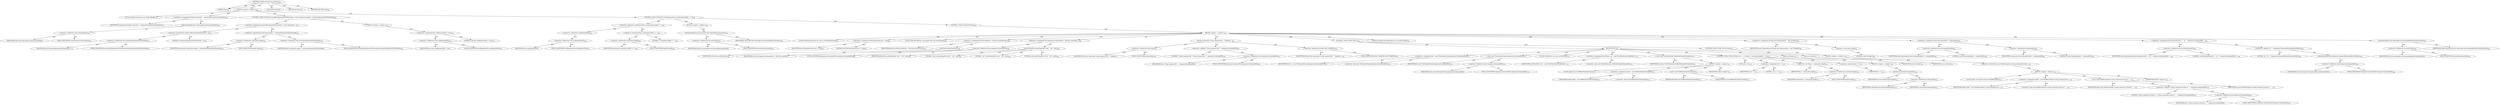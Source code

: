 digraph "setExecutableCommandLine" {  
"111669149711" [label = <(METHOD,setExecutableCommandLine)<SUB>348</SUB>> ]
"115964117020" [label = <(PARAM,this)<SUB>348</SUB>> ]
"25769803809" [label = <(BLOCK,&lt;empty&gt;,&lt;empty&gt;)<SUB>348</SUB>> ]
"94489280519" [label = <(LOCAL,String[] commands: java.lang.String[])<SUB>350</SUB>> ]
"30064771210" [label = <(&lt;operator&gt;.assignment,String[] commands = commandLine.getCommandline())<SUB>350</SUB>> ]
"68719476834" [label = <(IDENTIFIER,commands,String[] commands = commandLine.getCommandline())<SUB>350</SUB>> ]
"30064771211" [label = <(getCommandline,this.commandLine.getCommandline())<SUB>350</SUB>> ]
"30064771212" [label = <(&lt;operator&gt;.fieldAccess,this.commandLine)<SUB>350</SUB>> ]
"68719476835" [label = <(IDENTIFIER,this,this.commandLine.getCommandline())> ]
"55834574899" [label = <(FIELD_IDENTIFIER,commandLine,commandLine)<SUB>350</SUB>> ]
"47244640270" [label = <(CONTROL_STRUCTURE,IF,if (automaticResponseFileThreshold &gt; 0 &amp;&amp; commands.length &gt; automaticResponseFileThreshold))<SUB>352</SUB>> ]
"30064771213" [label = <(&lt;operator&gt;.logicalAnd,automaticResponseFileThreshold &gt; 0 &amp;&amp; commands....)<SUB>352</SUB>> ]
"30064771214" [label = <(&lt;operator&gt;.greaterThan,automaticResponseFileThreshold &gt; 0)<SUB>352</SUB>> ]
"30064771215" [label = <(&lt;operator&gt;.fieldAccess,this.automaticResponseFileThreshold)<SUB>352</SUB>> ]
"68719476836" [label = <(IDENTIFIER,this,automaticResponseFileThreshold &gt; 0)> ]
"55834574900" [label = <(FIELD_IDENTIFIER,automaticResponseFileThreshold,automaticResponseFileThreshold)<SUB>352</SUB>> ]
"90194313234" [label = <(LITERAL,0,automaticResponseFileThreshold &gt; 0)<SUB>352</SUB>> ]
"30064771216" [label = <(&lt;operator&gt;.greaterThan,commands.length &gt; automaticResponseFileThreshold)<SUB>353</SUB>> ]
"30064771217" [label = <(&lt;operator&gt;.fieldAccess,commands.length)<SUB>353</SUB>> ]
"68719476837" [label = <(IDENTIFIER,commands,commands.length &gt; automaticResponseFileThreshold)<SUB>353</SUB>> ]
"55834574901" [label = <(FIELD_IDENTIFIER,length,length)<SUB>353</SUB>> ]
"30064771218" [label = <(&lt;operator&gt;.fieldAccess,this.automaticResponseFileThreshold)<SUB>353</SUB>> ]
"68719476838" [label = <(IDENTIFIER,this,commands.length &gt; automaticResponseFileThreshold)> ]
"55834574902" [label = <(FIELD_IDENTIFIER,automaticResponseFileThreshold,automaticResponseFileThreshold)<SUB>353</SUB>> ]
"25769803810" [label = <(BLOCK,&lt;empty&gt;,&lt;empty&gt;)<SUB>353</SUB>> ]
"30064771219" [label = <(&lt;operator&gt;.assignment,this.useResponseFile = true)<SUB>354</SUB>> ]
"30064771220" [label = <(&lt;operator&gt;.fieldAccess,this.useResponseFile)<SUB>354</SUB>> ]
"68719476839" [label = <(IDENTIFIER,this,this.useResponseFile = true)> ]
"55834574903" [label = <(FIELD_IDENTIFIER,useResponseFile,useResponseFile)<SUB>354</SUB>> ]
"90194313235" [label = <(LITERAL,true,this.useResponseFile = true)<SUB>354</SUB>> ]
"47244640271" [label = <(CONTROL_STRUCTURE,IF,if (!useResponseFile || commands.length &lt;= 1))<SUB>356</SUB>> ]
"30064771221" [label = <(&lt;operator&gt;.logicalOr,!useResponseFile || commands.length &lt;= 1)<SUB>356</SUB>> ]
"30064771222" [label = <(&lt;operator&gt;.logicalNot,!useResponseFile)<SUB>356</SUB>> ]
"30064771223" [label = <(&lt;operator&gt;.fieldAccess,this.useResponseFile)<SUB>356</SUB>> ]
"68719476840" [label = <(IDENTIFIER,this,!useResponseFile)> ]
"55834574904" [label = <(FIELD_IDENTIFIER,useResponseFile,useResponseFile)<SUB>356</SUB>> ]
"30064771224" [label = <(&lt;operator&gt;.lessEqualsThan,commands.length &lt;= 1)<SUB>356</SUB>> ]
"30064771225" [label = <(&lt;operator&gt;.fieldAccess,commands.length)<SUB>356</SUB>> ]
"68719476841" [label = <(IDENTIFIER,commands,commands.length &lt;= 1)<SUB>356</SUB>> ]
"55834574905" [label = <(FIELD_IDENTIFIER,length,length)<SUB>356</SUB>> ]
"90194313236" [label = <(LITERAL,1,commands.length &lt;= 1)<SUB>356</SUB>> ]
"25769803811" [label = <(BLOCK,&lt;empty&gt;,&lt;empty&gt;)<SUB>356</SUB>> ]
"30064771226" [label = <(setCommandline,this.executable.setCommandline(commands))<SUB>358</SUB>> ]
"30064771227" [label = <(&lt;operator&gt;.fieldAccess,this.executable)<SUB>358</SUB>> ]
"68719476842" [label = <(IDENTIFIER,this,this.executable.setCommandline(commands))> ]
"55834574906" [label = <(FIELD_IDENTIFIER,executable,executable)<SUB>358</SUB>> ]
"68719476843" [label = <(IDENTIFIER,commands,this.executable.setCommandline(commands))<SUB>358</SUB>> ]
"47244640272" [label = <(CONTROL_STRUCTURE,ELSE,else)<SUB>359</SUB>> ]
"25769803812" [label = <(BLOCK,&lt;empty&gt;,&lt;empty&gt;)<SUB>359</SUB>> ]
"94489280520" [label = <(LOCAL,FileOutputStream fos: java.io.FileOutputStream)<SUB>363</SUB>> ]
"30064771228" [label = <(&lt;operator&gt;.assignment,FileOutputStream fos = null)<SUB>363</SUB>> ]
"68719476844" [label = <(IDENTIFIER,fos,FileOutputStream fos = null)<SUB>363</SUB>> ]
"90194313237" [label = <(LITERAL,null,FileOutputStream fos = null)<SUB>363</SUB>> ]
"94489280521" [label = <(LOCAL,FileUtils fileUtils: org.apache.tools.ant.util.FileUtils)<SUB>364</SUB>> ]
"30064771229" [label = <(&lt;operator&gt;.assignment,FileUtils fileUtils = FileUtils.newFileUtils())<SUB>364</SUB>> ]
"68719476845" [label = <(IDENTIFIER,fileUtils,FileUtils fileUtils = FileUtils.newFileUtils())<SUB>364</SUB>> ]
"30064771230" [label = <(newFileUtils,newFileUtils())<SUB>364</SUB>> ]
"68719476846" [label = <(IDENTIFIER,FileUtils,newFileUtils())<SUB>364</SUB>> ]
"30064771231" [label = <(&lt;operator&gt;.assignment,this.temporaryCommandFile = fileUtils.createTem...)<SUB>366</SUB>> ]
"30064771232" [label = <(&lt;operator&gt;.fieldAccess,this.temporaryCommandFile)<SUB>366</SUB>> ]
"68719476847" [label = <(IDENTIFIER,this,this.temporaryCommandFile = fileUtils.createTem...)> ]
"55834574907" [label = <(FIELD_IDENTIFIER,temporaryCommandFile,temporaryCommandFile)<SUB>366</SUB>> ]
"30064771233" [label = <(createTempFile,createTempFile(&quot;cmd&quot;, &quot;.txt&quot;, null))<SUB>366</SUB>> ]
"68719476848" [label = <(IDENTIFIER,fileUtils,createTempFile(&quot;cmd&quot;, &quot;.txt&quot;, null))<SUB>366</SUB>> ]
"90194313238" [label = <(LITERAL,&quot;cmd&quot;,createTempFile(&quot;cmd&quot;, &quot;.txt&quot;, null))<SUB>366</SUB>> ]
"90194313239" [label = <(LITERAL,&quot;.txt&quot;,createTempFile(&quot;cmd&quot;, &quot;.txt&quot;, null))<SUB>366</SUB>> ]
"90194313240" [label = <(LITERAL,null,createTempFile(&quot;cmd&quot;, &quot;.txt&quot;, null))<SUB>366</SUB>> ]
"30064771234" [label = <(log,this.owner.log(&quot;Using response file&quot; + temporar...)<SUB>367</SUB>> ]
"30064771235" [label = <(&lt;operator&gt;.fieldAccess,this.owner)<SUB>367</SUB>> ]
"68719476849" [label = <(IDENTIFIER,this,this.owner.log(&quot;Using response file&quot; + temporar...)> ]
"55834574908" [label = <(FIELD_IDENTIFIER,owner,owner)<SUB>367</SUB>> ]
"30064771236" [label = <(&lt;operator&gt;.addition,&quot;Using response file&quot; + temporaryCommandFile)<SUB>367</SUB>> ]
"90194313241" [label = <(LITERAL,&quot;Using response file&quot;,&quot;Using response file&quot; + temporaryCommandFile)<SUB>367</SUB>> ]
"30064771237" [label = <(&lt;operator&gt;.fieldAccess,this.temporaryCommandFile)<SUB>367</SUB>> ]
"68719476850" [label = <(IDENTIFIER,this,&quot;Using response file&quot; + temporaryCommandFile)> ]
"55834574909" [label = <(FIELD_IDENTIFIER,temporaryCommandFile,temporaryCommandFile)<SUB>367</SUB>> ]
"30064771238" [label = <(&lt;operator&gt;.fieldAccess,Project.MSG_VERBOSE)<SUB>367</SUB>> ]
"68719476851" [label = <(IDENTIFIER,Project,this.owner.log(&quot;Using response file&quot; + temporar...)<SUB>367</SUB>> ]
"55834574910" [label = <(FIELD_IDENTIFIER,MSG_VERBOSE,MSG_VERBOSE)<SUB>367</SUB>> ]
"47244640273" [label = <(CONTROL_STRUCTURE,TRY,try)<SUB>369</SUB>> ]
"25769803813" [label = <(BLOCK,try,try)<SUB>369</SUB>> ]
"30064771239" [label = <(&lt;operator&gt;.assignment,fos = new FileOutputStream(temporaryCommandFile))<SUB>370</SUB>> ]
"68719476852" [label = <(IDENTIFIER,fos,fos = new FileOutputStream(temporaryCommandFile))<SUB>370</SUB>> ]
"30064771240" [label = <(&lt;operator&gt;.alloc,new FileOutputStream(temporaryCommandFile))<SUB>370</SUB>> ]
"30064771241" [label = <(&lt;init&gt;,new FileOutputStream(temporaryCommandFile))<SUB>370</SUB>> ]
"68719476853" [label = <(IDENTIFIER,fos,new FileOutputStream(temporaryCommandFile))<SUB>370</SUB>> ]
"30064771242" [label = <(&lt;operator&gt;.fieldAccess,this.temporaryCommandFile)<SUB>370</SUB>> ]
"68719476854" [label = <(IDENTIFIER,this,new FileOutputStream(temporaryCommandFile))> ]
"55834574911" [label = <(FIELD_IDENTIFIER,temporaryCommandFile,temporaryCommandFile)<SUB>370</SUB>> ]
"94489280522" [label = <(LOCAL,PrintWriter out: java.io.PrintWriter)<SUB>371</SUB>> ]
"30064771243" [label = <(&lt;operator&gt;.assignment,PrintWriter out = new PrintWriter(new BufferedO...)<SUB>371</SUB>> ]
"68719476855" [label = <(IDENTIFIER,out,PrintWriter out = new PrintWriter(new BufferedO...)<SUB>371</SUB>> ]
"30064771244" [label = <(&lt;operator&gt;.alloc,new PrintWriter(new BufferedOutputStream(fos)))<SUB>371</SUB>> ]
"30064771245" [label = <(&lt;init&gt;,new PrintWriter(new BufferedOutputStream(fos)))<SUB>371</SUB>> ]
"68719476856" [label = <(IDENTIFIER,out,new PrintWriter(new BufferedOutputStream(fos)))<SUB>371</SUB>> ]
"25769803814" [label = <(BLOCK,&lt;empty&gt;,&lt;empty&gt;)<SUB>371</SUB>> ]
"94489280523" [label = <(LOCAL,$obj4: java.io.BufferedOutputStream)<SUB>371</SUB>> ]
"30064771246" [label = <(&lt;operator&gt;.assignment,$obj4 = new BufferedOutputStream(fos))<SUB>371</SUB>> ]
"68719476857" [label = <(IDENTIFIER,$obj4,$obj4 = new BufferedOutputStream(fos))<SUB>371</SUB>> ]
"30064771247" [label = <(&lt;operator&gt;.alloc,new BufferedOutputStream(fos))<SUB>371</SUB>> ]
"30064771248" [label = <(&lt;init&gt;,new BufferedOutputStream(fos))<SUB>371</SUB>> ]
"68719476858" [label = <(IDENTIFIER,$obj4,new BufferedOutputStream(fos))<SUB>371</SUB>> ]
"68719476859" [label = <(IDENTIFIER,fos,new BufferedOutputStream(fos))<SUB>371</SUB>> ]
"68719476860" [label = <(IDENTIFIER,$obj4,&lt;empty&gt;)<SUB>371</SUB>> ]
"47244640274" [label = <(CONTROL_STRUCTURE,FOR,for (int i = 1; Some(i &lt; commands.length); ++i))<SUB>373</SUB>> ]
"94489280524" [label = <(LOCAL,int i: int)<SUB>373</SUB>> ]
"30064771249" [label = <(&lt;operator&gt;.assignment,int i = 1)<SUB>373</SUB>> ]
"68719476861" [label = <(IDENTIFIER,i,int i = 1)<SUB>373</SUB>> ]
"90194313242" [label = <(LITERAL,1,int i = 1)<SUB>373</SUB>> ]
"30064771250" [label = <(&lt;operator&gt;.lessThan,i &lt; commands.length)<SUB>373</SUB>> ]
"68719476862" [label = <(IDENTIFIER,i,i &lt; commands.length)<SUB>373</SUB>> ]
"30064771251" [label = <(&lt;operator&gt;.fieldAccess,commands.length)<SUB>373</SUB>> ]
"68719476863" [label = <(IDENTIFIER,commands,i &lt; commands.length)<SUB>373</SUB>> ]
"55834574912" [label = <(FIELD_IDENTIFIER,length,length)<SUB>373</SUB>> ]
"30064771252" [label = <(&lt;operator&gt;.preIncrement,++i)<SUB>373</SUB>> ]
"68719476864" [label = <(IDENTIFIER,i,++i)<SUB>373</SUB>> ]
"25769803815" [label = <(BLOCK,&lt;empty&gt;,&lt;empty&gt;)<SUB>373</SUB>> ]
"30064771253" [label = <(println,out.println(commands[i]))<SUB>374</SUB>> ]
"68719476865" [label = <(IDENTIFIER,out,out.println(commands[i]))<SUB>374</SUB>> ]
"30064771254" [label = <(&lt;operator&gt;.indexAccess,commands[i])<SUB>374</SUB>> ]
"68719476866" [label = <(IDENTIFIER,commands,out.println(commands[i]))<SUB>374</SUB>> ]
"68719476867" [label = <(IDENTIFIER,i,out.println(commands[i]))<SUB>374</SUB>> ]
"30064771255" [label = <(flush,out.flush())<SUB>376</SUB>> ]
"68719476868" [label = <(IDENTIFIER,out,out.flush())<SUB>376</SUB>> ]
"30064771256" [label = <(close,out.close())<SUB>377</SUB>> ]
"68719476869" [label = <(IDENTIFIER,out,out.close())<SUB>377</SUB>> ]
"47244640275" [label = <(CONTROL_STRUCTURE,CATCH,catch)<SUB>378</SUB>> ]
"25769803816" [label = <(BLOCK,&lt;empty&gt;,&lt;empty&gt;)<SUB>378</SUB>> ]
"30064771257" [label = <(&lt;operator&gt;.throw,throw new BuildException(&quot;saving command stream...)<SUB>379</SUB>> ]
"25769803817" [label = <(BLOCK,&lt;empty&gt;,&lt;empty&gt;)<SUB>379</SUB>> ]
"94489280525" [label = <(LOCAL,$obj5: org.apache.tools.ant.BuildException)<SUB>379</SUB>> ]
"30064771258" [label = <(&lt;operator&gt;.assignment,$obj5 = new BuildException(&quot;saving command stre...)<SUB>379</SUB>> ]
"68719476870" [label = <(IDENTIFIER,$obj5,$obj5 = new BuildException(&quot;saving command stre...)<SUB>379</SUB>> ]
"30064771259" [label = <(&lt;operator&gt;.alloc,new BuildException(&quot;saving command stream to &quot; ...)<SUB>379</SUB>> ]
"30064771260" [label = <(&lt;init&gt;,new BuildException(&quot;saving command stream to &quot; ...)<SUB>379</SUB>> ]
"68719476871" [label = <(IDENTIFIER,$obj5,new BuildException(&quot;saving command stream to &quot; ...)<SUB>379</SUB>> ]
"30064771261" [label = <(&lt;operator&gt;.addition,&quot;saving command stream to &quot; + temporaryCommandFile)<SUB>379</SUB>> ]
"90194313243" [label = <(LITERAL,&quot;saving command stream to &quot;,&quot;saving command stream to &quot; + temporaryCommandFile)<SUB>379</SUB>> ]
"30064771262" [label = <(&lt;operator&gt;.fieldAccess,this.temporaryCommandFile)<SUB>379</SUB>> ]
"68719476872" [label = <(IDENTIFIER,this,&quot;saving command stream to &quot; + temporaryCommandFile)> ]
"55834574913" [label = <(FIELD_IDENTIFIER,temporaryCommandFile,temporaryCommandFile)<SUB>379</SUB>> ]
"68719476873" [label = <(IDENTIFIER,ex,new BuildException(&quot;saving command stream to &quot; ...)<SUB>379</SUB>> ]
"68719476874" [label = <(IDENTIFIER,$obj5,&lt;empty&gt;)<SUB>379</SUB>> ]
"94489280526" [label = <(LOCAL,String[] newCommandLine: java.lang.String[])<SUB>382</SUB>> ]
"30064771263" [label = <(&lt;operator&gt;.assignment,String[] newCommandLine = new String[2])<SUB>382</SUB>> ]
"68719476875" [label = <(IDENTIFIER,newCommandLine,String[] newCommandLine = new String[2])<SUB>382</SUB>> ]
"30064771264" [label = <(&lt;operator&gt;.alloc,new String[2])> ]
"90194313244" [label = <(LITERAL,2,new String[2])<SUB>382</SUB>> ]
"30064771265" [label = <(&lt;operator&gt;.assignment,newCommandLine[0] = commands[0])<SUB>383</SUB>> ]
"30064771266" [label = <(&lt;operator&gt;.indexAccess,newCommandLine[0])<SUB>383</SUB>> ]
"68719476876" [label = <(IDENTIFIER,newCommandLine,newCommandLine[0] = commands[0])<SUB>383</SUB>> ]
"90194313245" [label = <(LITERAL,0,newCommandLine[0] = commands[0])<SUB>383</SUB>> ]
"30064771267" [label = <(&lt;operator&gt;.indexAccess,commands[0])<SUB>383</SUB>> ]
"68719476877" [label = <(IDENTIFIER,commands,newCommandLine[0] = commands[0])<SUB>383</SUB>> ]
"90194313246" [label = <(LITERAL,0,newCommandLine[0] = commands[0])<SUB>383</SUB>> ]
"30064771268" [label = <(&lt;operator&gt;.assignment,newCommandLine[1] = &quot;@&quot; + temporaryCommandFile....)<SUB>384</SUB>> ]
"30064771269" [label = <(&lt;operator&gt;.indexAccess,newCommandLine[1])<SUB>384</SUB>> ]
"68719476878" [label = <(IDENTIFIER,newCommandLine,newCommandLine[1] = &quot;@&quot; + temporaryCommandFile....)<SUB>384</SUB>> ]
"90194313247" [label = <(LITERAL,1,newCommandLine[1] = &quot;@&quot; + temporaryCommandFile....)<SUB>384</SUB>> ]
"30064771270" [label = <(&lt;operator&gt;.addition,&quot;@&quot; + temporaryCommandFile.getAbsolutePath())<SUB>384</SUB>> ]
"90194313248" [label = <(LITERAL,&quot;@&quot;,&quot;@&quot; + temporaryCommandFile.getAbsolutePath())<SUB>384</SUB>> ]
"30064771271" [label = <(getAbsolutePath,this.temporaryCommandFile.getAbsolutePath())<SUB>384</SUB>> ]
"30064771272" [label = <(&lt;operator&gt;.fieldAccess,this.temporaryCommandFile)<SUB>384</SUB>> ]
"68719476879" [label = <(IDENTIFIER,this,this.temporaryCommandFile.getAbsolutePath())> ]
"55834574914" [label = <(FIELD_IDENTIFIER,temporaryCommandFile,temporaryCommandFile)<SUB>384</SUB>> ]
"30064771273" [label = <(setCommandline,this.executable.setCommandline(newCommandLine))<SUB>385</SUB>> ]
"30064771274" [label = <(&lt;operator&gt;.fieldAccess,this.executable)<SUB>385</SUB>> ]
"68719476880" [label = <(IDENTIFIER,this,this.executable.setCommandline(newCommandLine))> ]
"55834574915" [label = <(FIELD_IDENTIFIER,executable,executable)<SUB>385</SUB>> ]
"68719476881" [label = <(IDENTIFIER,newCommandLine,this.executable.setCommandline(newCommandLine))<SUB>385</SUB>> ]
"133143986217" [label = <(MODIFIER,PRIVATE)> ]
"133143986218" [label = <(MODIFIER,VIRTUAL)> ]
"128849018895" [label = <(METHOD_RETURN,void)<SUB>348</SUB>> ]
  "111669149711" -> "115964117020"  [ label = "AST: "] 
  "111669149711" -> "25769803809"  [ label = "AST: "] 
  "111669149711" -> "133143986217"  [ label = "AST: "] 
  "111669149711" -> "133143986218"  [ label = "AST: "] 
  "111669149711" -> "128849018895"  [ label = "AST: "] 
  "25769803809" -> "94489280519"  [ label = "AST: "] 
  "25769803809" -> "30064771210"  [ label = "AST: "] 
  "25769803809" -> "47244640270"  [ label = "AST: "] 
  "25769803809" -> "47244640271"  [ label = "AST: "] 
  "30064771210" -> "68719476834"  [ label = "AST: "] 
  "30064771210" -> "30064771211"  [ label = "AST: "] 
  "30064771211" -> "30064771212"  [ label = "AST: "] 
  "30064771212" -> "68719476835"  [ label = "AST: "] 
  "30064771212" -> "55834574899"  [ label = "AST: "] 
  "47244640270" -> "30064771213"  [ label = "AST: "] 
  "47244640270" -> "25769803810"  [ label = "AST: "] 
  "30064771213" -> "30064771214"  [ label = "AST: "] 
  "30064771213" -> "30064771216"  [ label = "AST: "] 
  "30064771214" -> "30064771215"  [ label = "AST: "] 
  "30064771214" -> "90194313234"  [ label = "AST: "] 
  "30064771215" -> "68719476836"  [ label = "AST: "] 
  "30064771215" -> "55834574900"  [ label = "AST: "] 
  "30064771216" -> "30064771217"  [ label = "AST: "] 
  "30064771216" -> "30064771218"  [ label = "AST: "] 
  "30064771217" -> "68719476837"  [ label = "AST: "] 
  "30064771217" -> "55834574901"  [ label = "AST: "] 
  "30064771218" -> "68719476838"  [ label = "AST: "] 
  "30064771218" -> "55834574902"  [ label = "AST: "] 
  "25769803810" -> "30064771219"  [ label = "AST: "] 
  "30064771219" -> "30064771220"  [ label = "AST: "] 
  "30064771219" -> "90194313235"  [ label = "AST: "] 
  "30064771220" -> "68719476839"  [ label = "AST: "] 
  "30064771220" -> "55834574903"  [ label = "AST: "] 
  "47244640271" -> "30064771221"  [ label = "AST: "] 
  "47244640271" -> "25769803811"  [ label = "AST: "] 
  "47244640271" -> "47244640272"  [ label = "AST: "] 
  "30064771221" -> "30064771222"  [ label = "AST: "] 
  "30064771221" -> "30064771224"  [ label = "AST: "] 
  "30064771222" -> "30064771223"  [ label = "AST: "] 
  "30064771223" -> "68719476840"  [ label = "AST: "] 
  "30064771223" -> "55834574904"  [ label = "AST: "] 
  "30064771224" -> "30064771225"  [ label = "AST: "] 
  "30064771224" -> "90194313236"  [ label = "AST: "] 
  "30064771225" -> "68719476841"  [ label = "AST: "] 
  "30064771225" -> "55834574905"  [ label = "AST: "] 
  "25769803811" -> "30064771226"  [ label = "AST: "] 
  "30064771226" -> "30064771227"  [ label = "AST: "] 
  "30064771226" -> "68719476843"  [ label = "AST: "] 
  "30064771227" -> "68719476842"  [ label = "AST: "] 
  "30064771227" -> "55834574906"  [ label = "AST: "] 
  "47244640272" -> "25769803812"  [ label = "AST: "] 
  "25769803812" -> "94489280520"  [ label = "AST: "] 
  "25769803812" -> "30064771228"  [ label = "AST: "] 
  "25769803812" -> "94489280521"  [ label = "AST: "] 
  "25769803812" -> "30064771229"  [ label = "AST: "] 
  "25769803812" -> "30064771231"  [ label = "AST: "] 
  "25769803812" -> "30064771234"  [ label = "AST: "] 
  "25769803812" -> "47244640273"  [ label = "AST: "] 
  "25769803812" -> "94489280526"  [ label = "AST: "] 
  "25769803812" -> "30064771263"  [ label = "AST: "] 
  "25769803812" -> "30064771265"  [ label = "AST: "] 
  "25769803812" -> "30064771268"  [ label = "AST: "] 
  "25769803812" -> "30064771273"  [ label = "AST: "] 
  "30064771228" -> "68719476844"  [ label = "AST: "] 
  "30064771228" -> "90194313237"  [ label = "AST: "] 
  "30064771229" -> "68719476845"  [ label = "AST: "] 
  "30064771229" -> "30064771230"  [ label = "AST: "] 
  "30064771230" -> "68719476846"  [ label = "AST: "] 
  "30064771231" -> "30064771232"  [ label = "AST: "] 
  "30064771231" -> "30064771233"  [ label = "AST: "] 
  "30064771232" -> "68719476847"  [ label = "AST: "] 
  "30064771232" -> "55834574907"  [ label = "AST: "] 
  "30064771233" -> "68719476848"  [ label = "AST: "] 
  "30064771233" -> "90194313238"  [ label = "AST: "] 
  "30064771233" -> "90194313239"  [ label = "AST: "] 
  "30064771233" -> "90194313240"  [ label = "AST: "] 
  "30064771234" -> "30064771235"  [ label = "AST: "] 
  "30064771234" -> "30064771236"  [ label = "AST: "] 
  "30064771234" -> "30064771238"  [ label = "AST: "] 
  "30064771235" -> "68719476849"  [ label = "AST: "] 
  "30064771235" -> "55834574908"  [ label = "AST: "] 
  "30064771236" -> "90194313241"  [ label = "AST: "] 
  "30064771236" -> "30064771237"  [ label = "AST: "] 
  "30064771237" -> "68719476850"  [ label = "AST: "] 
  "30064771237" -> "55834574909"  [ label = "AST: "] 
  "30064771238" -> "68719476851"  [ label = "AST: "] 
  "30064771238" -> "55834574910"  [ label = "AST: "] 
  "47244640273" -> "25769803813"  [ label = "AST: "] 
  "47244640273" -> "47244640275"  [ label = "AST: "] 
  "25769803813" -> "30064771239"  [ label = "AST: "] 
  "25769803813" -> "30064771241"  [ label = "AST: "] 
  "25769803813" -> "94489280522"  [ label = "AST: "] 
  "25769803813" -> "30064771243"  [ label = "AST: "] 
  "25769803813" -> "30064771245"  [ label = "AST: "] 
  "25769803813" -> "47244640274"  [ label = "AST: "] 
  "25769803813" -> "30064771255"  [ label = "AST: "] 
  "25769803813" -> "30064771256"  [ label = "AST: "] 
  "30064771239" -> "68719476852"  [ label = "AST: "] 
  "30064771239" -> "30064771240"  [ label = "AST: "] 
  "30064771241" -> "68719476853"  [ label = "AST: "] 
  "30064771241" -> "30064771242"  [ label = "AST: "] 
  "30064771242" -> "68719476854"  [ label = "AST: "] 
  "30064771242" -> "55834574911"  [ label = "AST: "] 
  "30064771243" -> "68719476855"  [ label = "AST: "] 
  "30064771243" -> "30064771244"  [ label = "AST: "] 
  "30064771245" -> "68719476856"  [ label = "AST: "] 
  "30064771245" -> "25769803814"  [ label = "AST: "] 
  "25769803814" -> "94489280523"  [ label = "AST: "] 
  "25769803814" -> "30064771246"  [ label = "AST: "] 
  "25769803814" -> "30064771248"  [ label = "AST: "] 
  "25769803814" -> "68719476860"  [ label = "AST: "] 
  "30064771246" -> "68719476857"  [ label = "AST: "] 
  "30064771246" -> "30064771247"  [ label = "AST: "] 
  "30064771248" -> "68719476858"  [ label = "AST: "] 
  "30064771248" -> "68719476859"  [ label = "AST: "] 
  "47244640274" -> "94489280524"  [ label = "AST: "] 
  "47244640274" -> "30064771249"  [ label = "AST: "] 
  "47244640274" -> "30064771250"  [ label = "AST: "] 
  "47244640274" -> "30064771252"  [ label = "AST: "] 
  "47244640274" -> "25769803815"  [ label = "AST: "] 
  "30064771249" -> "68719476861"  [ label = "AST: "] 
  "30064771249" -> "90194313242"  [ label = "AST: "] 
  "30064771250" -> "68719476862"  [ label = "AST: "] 
  "30064771250" -> "30064771251"  [ label = "AST: "] 
  "30064771251" -> "68719476863"  [ label = "AST: "] 
  "30064771251" -> "55834574912"  [ label = "AST: "] 
  "30064771252" -> "68719476864"  [ label = "AST: "] 
  "25769803815" -> "30064771253"  [ label = "AST: "] 
  "30064771253" -> "68719476865"  [ label = "AST: "] 
  "30064771253" -> "30064771254"  [ label = "AST: "] 
  "30064771254" -> "68719476866"  [ label = "AST: "] 
  "30064771254" -> "68719476867"  [ label = "AST: "] 
  "30064771255" -> "68719476868"  [ label = "AST: "] 
  "30064771256" -> "68719476869"  [ label = "AST: "] 
  "47244640275" -> "25769803816"  [ label = "AST: "] 
  "25769803816" -> "30064771257"  [ label = "AST: "] 
  "30064771257" -> "25769803817"  [ label = "AST: "] 
  "25769803817" -> "94489280525"  [ label = "AST: "] 
  "25769803817" -> "30064771258"  [ label = "AST: "] 
  "25769803817" -> "30064771260"  [ label = "AST: "] 
  "25769803817" -> "68719476874"  [ label = "AST: "] 
  "30064771258" -> "68719476870"  [ label = "AST: "] 
  "30064771258" -> "30064771259"  [ label = "AST: "] 
  "30064771260" -> "68719476871"  [ label = "AST: "] 
  "30064771260" -> "30064771261"  [ label = "AST: "] 
  "30064771260" -> "68719476873"  [ label = "AST: "] 
  "30064771261" -> "90194313243"  [ label = "AST: "] 
  "30064771261" -> "30064771262"  [ label = "AST: "] 
  "30064771262" -> "68719476872"  [ label = "AST: "] 
  "30064771262" -> "55834574913"  [ label = "AST: "] 
  "30064771263" -> "68719476875"  [ label = "AST: "] 
  "30064771263" -> "30064771264"  [ label = "AST: "] 
  "30064771264" -> "90194313244"  [ label = "AST: "] 
  "30064771265" -> "30064771266"  [ label = "AST: "] 
  "30064771265" -> "30064771267"  [ label = "AST: "] 
  "30064771266" -> "68719476876"  [ label = "AST: "] 
  "30064771266" -> "90194313245"  [ label = "AST: "] 
  "30064771267" -> "68719476877"  [ label = "AST: "] 
  "30064771267" -> "90194313246"  [ label = "AST: "] 
  "30064771268" -> "30064771269"  [ label = "AST: "] 
  "30064771268" -> "30064771270"  [ label = "AST: "] 
  "30064771269" -> "68719476878"  [ label = "AST: "] 
  "30064771269" -> "90194313247"  [ label = "AST: "] 
  "30064771270" -> "90194313248"  [ label = "AST: "] 
  "30064771270" -> "30064771271"  [ label = "AST: "] 
  "30064771271" -> "30064771272"  [ label = "AST: "] 
  "30064771272" -> "68719476879"  [ label = "AST: "] 
  "30064771272" -> "55834574914"  [ label = "AST: "] 
  "30064771273" -> "30064771274"  [ label = "AST: "] 
  "30064771273" -> "68719476881"  [ label = "AST: "] 
  "30064771274" -> "68719476880"  [ label = "AST: "] 
  "30064771274" -> "55834574915"  [ label = "AST: "] 
  "111669149711" -> "115964117020"  [ label = "DDG: "] 
}
